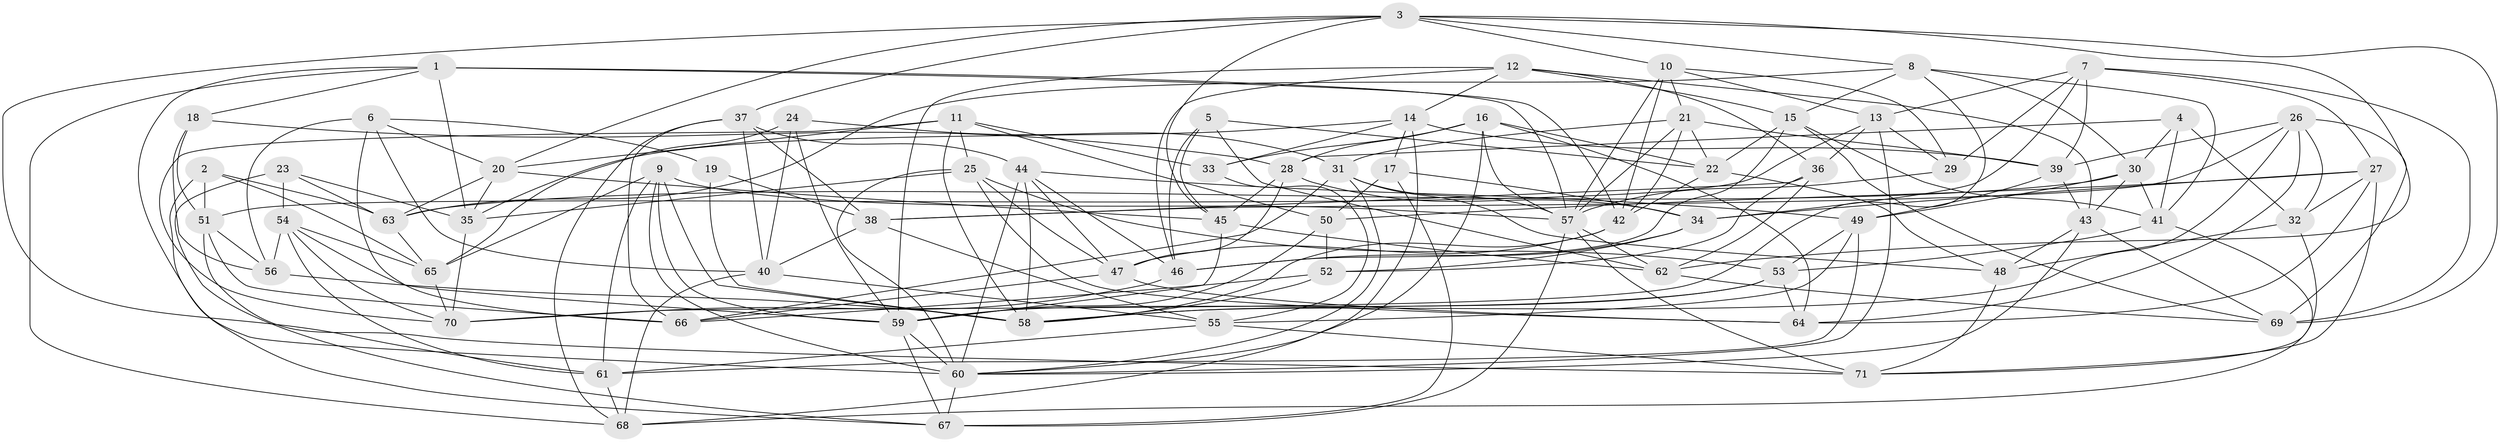 // original degree distribution, {4: 1.0}
// Generated by graph-tools (version 1.1) at 2025/26/03/09/25 03:26:57]
// undirected, 71 vertices, 207 edges
graph export_dot {
graph [start="1"]
  node [color=gray90,style=filled];
  1;
  2;
  3;
  4;
  5;
  6;
  7;
  8;
  9;
  10;
  11;
  12;
  13;
  14;
  15;
  16;
  17;
  18;
  19;
  20;
  21;
  22;
  23;
  24;
  25;
  26;
  27;
  28;
  29;
  30;
  31;
  32;
  33;
  34;
  35;
  36;
  37;
  38;
  39;
  40;
  41;
  42;
  43;
  44;
  45;
  46;
  47;
  48;
  49;
  50;
  51;
  52;
  53;
  54;
  55;
  56;
  57;
  58;
  59;
  60;
  61;
  62;
  63;
  64;
  65;
  66;
  67;
  68;
  69;
  70;
  71;
  1 -- 18 [weight=1.0];
  1 -- 35 [weight=1.0];
  1 -- 42 [weight=1.0];
  1 -- 57 [weight=1.0];
  1 -- 60 [weight=1.0];
  1 -- 68 [weight=1.0];
  2 -- 51 [weight=1.0];
  2 -- 63 [weight=1.0];
  2 -- 65 [weight=1.0];
  2 -- 67 [weight=1.0];
  3 -- 8 [weight=1.0];
  3 -- 10 [weight=1.0];
  3 -- 20 [weight=1.0];
  3 -- 37 [weight=1.0];
  3 -- 45 [weight=1.0];
  3 -- 61 [weight=1.0];
  3 -- 62 [weight=1.0];
  3 -- 69 [weight=1.0];
  4 -- 28 [weight=1.0];
  4 -- 30 [weight=1.0];
  4 -- 32 [weight=1.0];
  4 -- 41 [weight=1.0];
  5 -- 22 [weight=1.0];
  5 -- 45 [weight=1.0];
  5 -- 46 [weight=1.0];
  5 -- 62 [weight=1.0];
  6 -- 19 [weight=1.0];
  6 -- 20 [weight=1.0];
  6 -- 40 [weight=1.0];
  6 -- 56 [weight=2.0];
  6 -- 66 [weight=1.0];
  7 -- 13 [weight=1.0];
  7 -- 27 [weight=1.0];
  7 -- 29 [weight=1.0];
  7 -- 34 [weight=1.0];
  7 -- 39 [weight=1.0];
  7 -- 69 [weight=1.0];
  8 -- 15 [weight=1.0];
  8 -- 30 [weight=1.0];
  8 -- 41 [weight=1.0];
  8 -- 63 [weight=1.0];
  8 -- 70 [weight=1.0];
  9 -- 57 [weight=1.0];
  9 -- 58 [weight=1.0];
  9 -- 59 [weight=1.0];
  9 -- 60 [weight=1.0];
  9 -- 61 [weight=1.0];
  9 -- 65 [weight=1.0];
  10 -- 13 [weight=1.0];
  10 -- 21 [weight=1.0];
  10 -- 29 [weight=1.0];
  10 -- 42 [weight=1.0];
  10 -- 57 [weight=1.0];
  11 -- 20 [weight=1.0];
  11 -- 25 [weight=1.0];
  11 -- 33 [weight=1.0];
  11 -- 50 [weight=1.0];
  11 -- 58 [weight=1.0];
  11 -- 70 [weight=1.0];
  12 -- 14 [weight=1.0];
  12 -- 15 [weight=1.0];
  12 -- 36 [weight=1.0];
  12 -- 43 [weight=1.0];
  12 -- 46 [weight=1.0];
  12 -- 59 [weight=1.0];
  13 -- 29 [weight=1.0];
  13 -- 36 [weight=1.0];
  13 -- 51 [weight=1.0];
  13 -- 60 [weight=1.0];
  14 -- 17 [weight=1.0];
  14 -- 33 [weight=1.0];
  14 -- 35 [weight=1.0];
  14 -- 39 [weight=1.0];
  14 -- 68 [weight=1.0];
  15 -- 22 [weight=1.0];
  15 -- 41 [weight=1.0];
  15 -- 46 [weight=1.0];
  15 -- 69 [weight=1.0];
  16 -- 22 [weight=1.0];
  16 -- 28 [weight=1.0];
  16 -- 33 [weight=1.0];
  16 -- 57 [weight=1.0];
  16 -- 60 [weight=1.0];
  16 -- 64 [weight=1.0];
  17 -- 34 [weight=1.0];
  17 -- 50 [weight=1.0];
  17 -- 67 [weight=1.0];
  18 -- 28 [weight=1.0];
  18 -- 51 [weight=1.0];
  18 -- 56 [weight=1.0];
  19 -- 38 [weight=1.0];
  19 -- 58 [weight=2.0];
  20 -- 35 [weight=1.0];
  20 -- 45 [weight=1.0];
  20 -- 63 [weight=1.0];
  21 -- 22 [weight=1.0];
  21 -- 31 [weight=1.0];
  21 -- 39 [weight=1.0];
  21 -- 42 [weight=1.0];
  21 -- 57 [weight=1.0];
  22 -- 42 [weight=1.0];
  22 -- 48 [weight=1.0];
  23 -- 35 [weight=1.0];
  23 -- 54 [weight=1.0];
  23 -- 63 [weight=1.0];
  23 -- 67 [weight=1.0];
  24 -- 31 [weight=1.0];
  24 -- 40 [weight=1.0];
  24 -- 59 [weight=1.0];
  24 -- 65 [weight=1.0];
  25 -- 35 [weight=1.0];
  25 -- 47 [weight=1.0];
  25 -- 53 [weight=1.0];
  25 -- 60 [weight=1.0];
  25 -- 64 [weight=1.0];
  26 -- 32 [weight=1.0];
  26 -- 38 [weight=1.0];
  26 -- 39 [weight=1.0];
  26 -- 58 [weight=1.0];
  26 -- 64 [weight=1.0];
  26 -- 69 [weight=1.0];
  27 -- 32 [weight=1.0];
  27 -- 34 [weight=1.0];
  27 -- 50 [weight=1.0];
  27 -- 64 [weight=1.0];
  27 -- 71 [weight=1.0];
  28 -- 34 [weight=1.0];
  28 -- 45 [weight=1.0];
  28 -- 47 [weight=1.0];
  29 -- 57 [weight=1.0];
  30 -- 41 [weight=1.0];
  30 -- 43 [weight=1.0];
  30 -- 49 [weight=1.0];
  30 -- 63 [weight=1.0];
  31 -- 48 [weight=1.0];
  31 -- 57 [weight=1.0];
  31 -- 60 [weight=1.0];
  31 -- 66 [weight=1.0];
  32 -- 48 [weight=2.0];
  32 -- 71 [weight=1.0];
  33 -- 55 [weight=1.0];
  34 -- 46 [weight=1.0];
  34 -- 52 [weight=1.0];
  35 -- 70 [weight=1.0];
  36 -- 38 [weight=1.0];
  36 -- 52 [weight=2.0];
  36 -- 62 [weight=1.0];
  37 -- 38 [weight=1.0];
  37 -- 40 [weight=1.0];
  37 -- 44 [weight=1.0];
  37 -- 66 [weight=1.0];
  37 -- 68 [weight=1.0];
  38 -- 40 [weight=1.0];
  38 -- 55 [weight=1.0];
  39 -- 43 [weight=1.0];
  39 -- 49 [weight=1.0];
  40 -- 55 [weight=1.0];
  40 -- 68 [weight=1.0];
  41 -- 53 [weight=1.0];
  41 -- 68 [weight=1.0];
  42 -- 47 [weight=1.0];
  42 -- 58 [weight=1.0];
  43 -- 48 [weight=1.0];
  43 -- 60 [weight=1.0];
  43 -- 69 [weight=1.0];
  44 -- 46 [weight=1.0];
  44 -- 47 [weight=1.0];
  44 -- 49 [weight=1.0];
  44 -- 58 [weight=1.0];
  44 -- 60 [weight=1.0];
  45 -- 59 [weight=1.0];
  45 -- 62 [weight=1.0];
  46 -- 70 [weight=1.0];
  47 -- 64 [weight=1.0];
  47 -- 66 [weight=1.0];
  48 -- 71 [weight=1.0];
  49 -- 53 [weight=1.0];
  49 -- 55 [weight=1.0];
  49 -- 61 [weight=1.0];
  50 -- 52 [weight=1.0];
  50 -- 59 [weight=2.0];
  51 -- 56 [weight=1.0];
  51 -- 66 [weight=1.0];
  51 -- 71 [weight=1.0];
  52 -- 58 [weight=1.0];
  52 -- 66 [weight=1.0];
  53 -- 58 [weight=1.0];
  53 -- 59 [weight=1.0];
  53 -- 64 [weight=1.0];
  54 -- 56 [weight=1.0];
  54 -- 59 [weight=1.0];
  54 -- 61 [weight=1.0];
  54 -- 65 [weight=1.0];
  54 -- 70 [weight=1.0];
  55 -- 61 [weight=1.0];
  55 -- 71 [weight=1.0];
  56 -- 58 [weight=1.0];
  57 -- 62 [weight=1.0];
  57 -- 67 [weight=1.0];
  57 -- 71 [weight=1.0];
  59 -- 60 [weight=1.0];
  59 -- 67 [weight=1.0];
  60 -- 67 [weight=1.0];
  61 -- 68 [weight=1.0];
  62 -- 69 [weight=1.0];
  63 -- 65 [weight=1.0];
  65 -- 70 [weight=1.0];
}
